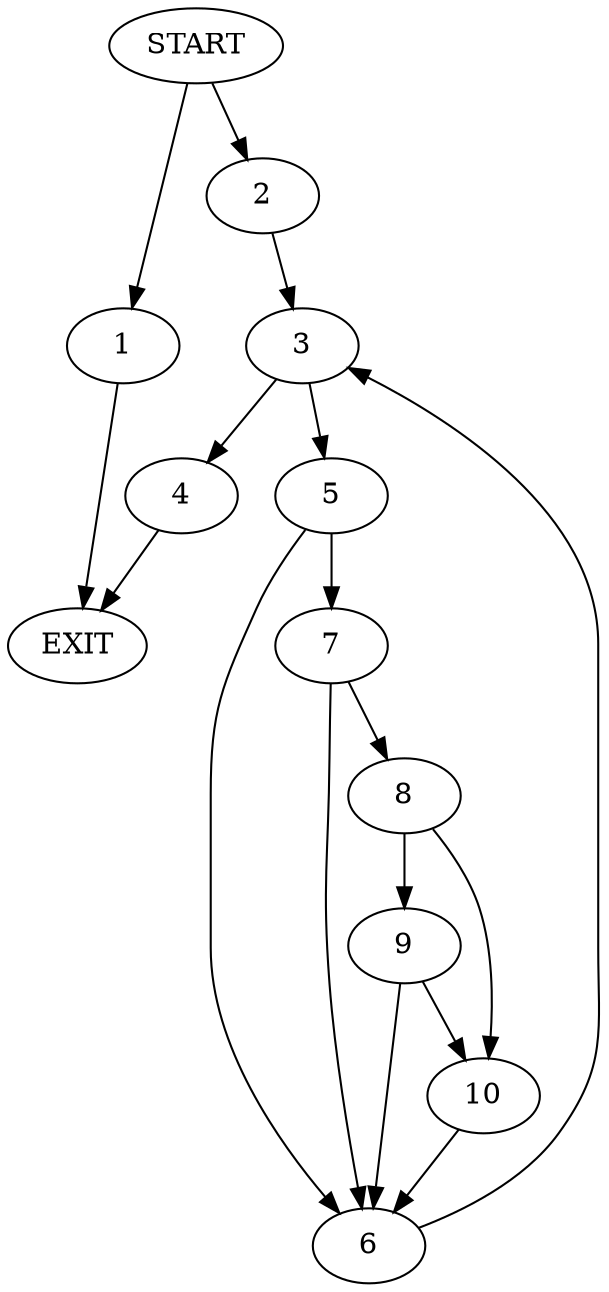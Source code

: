 digraph {
0 [label="START"]
11 [label="EXIT"]
0 -> 1
1 -> 11
0 -> 2
2 -> 3
3 -> 4
3 -> 5
5 -> 6
5 -> 7
4 -> 11
7 -> 6
7 -> 8
6 -> 3
8 -> 9
8 -> 10
9 -> 6
9 -> 10
10 -> 6
}

